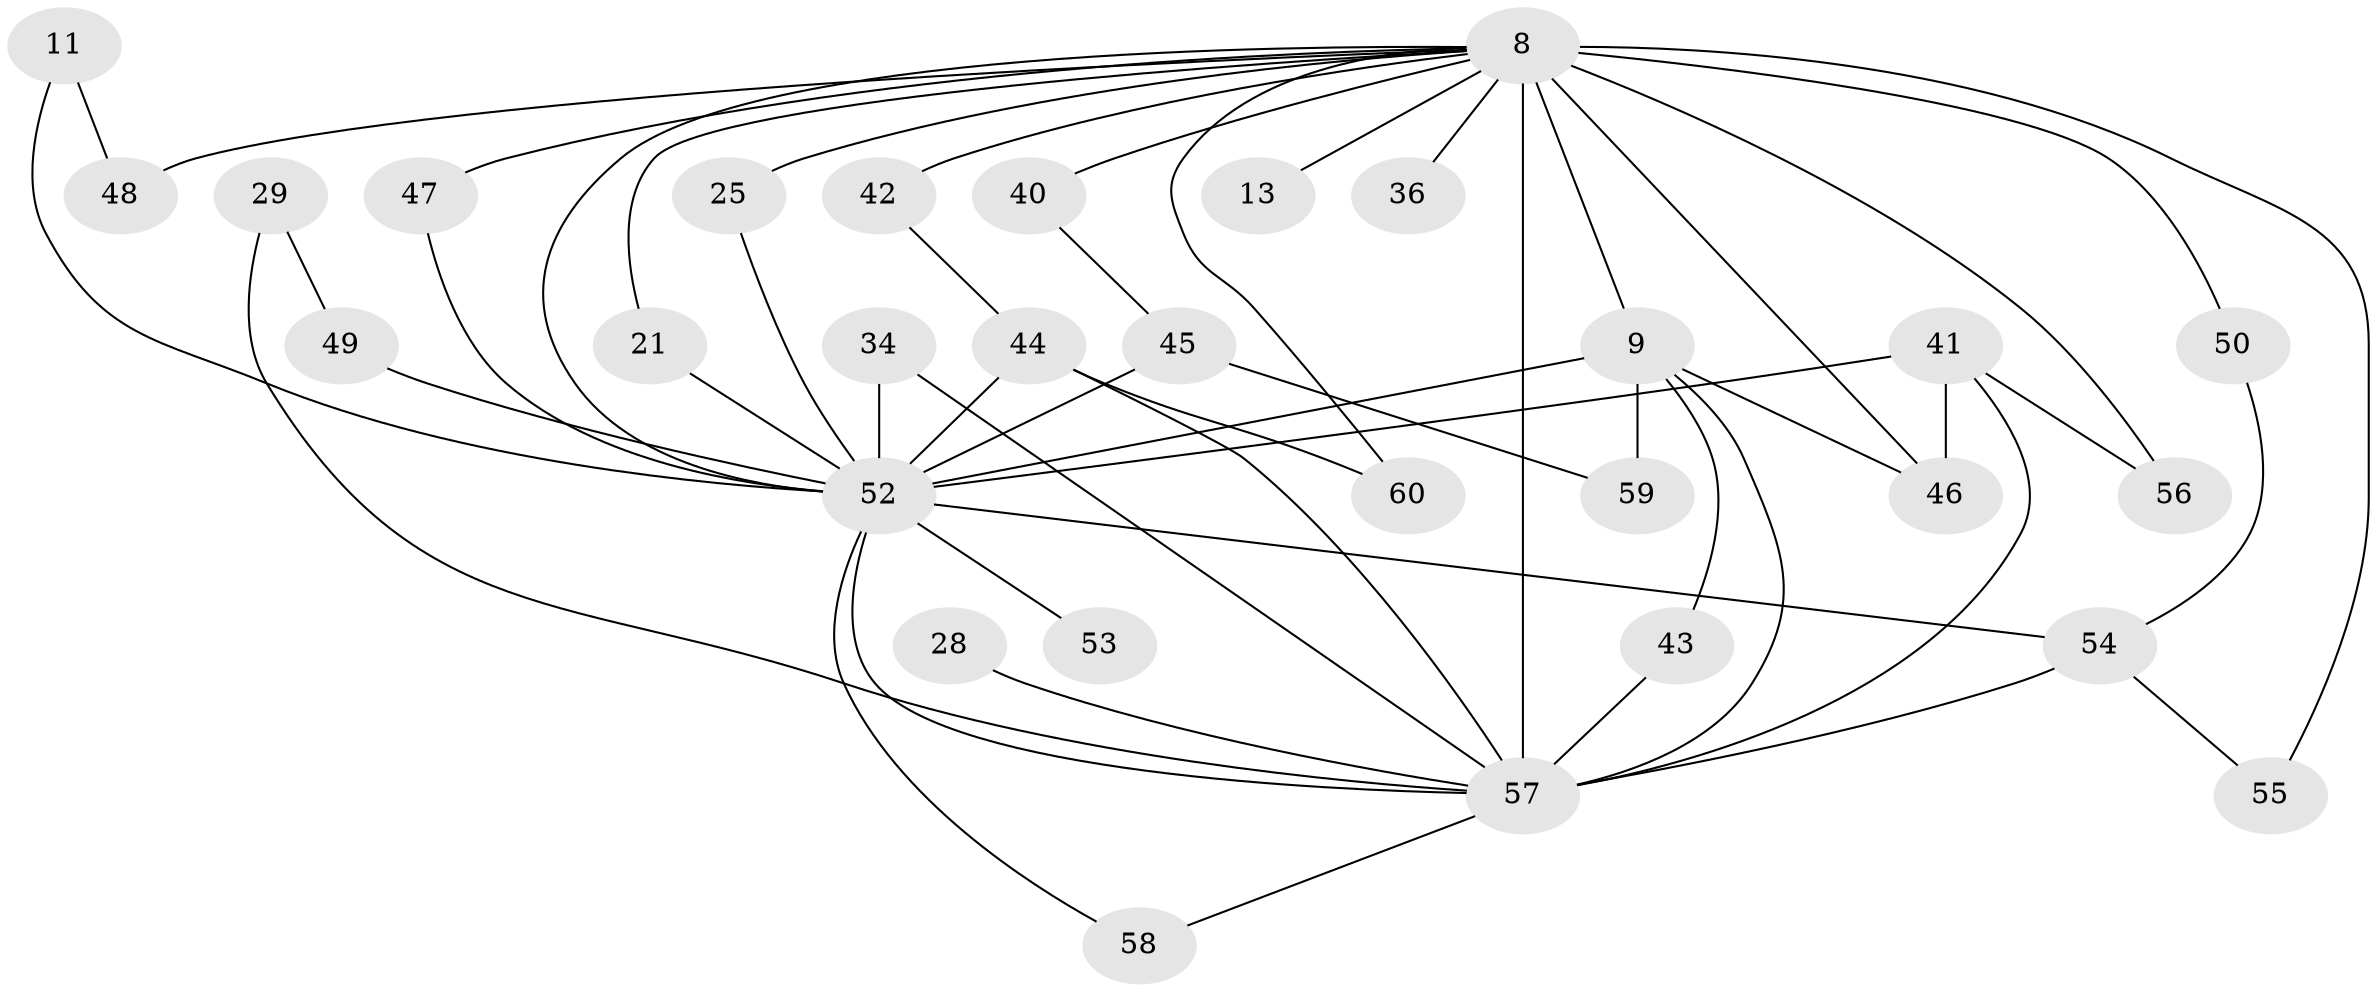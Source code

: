 // original degree distribution, {15: 0.03333333333333333, 18: 0.016666666666666666, 13: 0.016666666666666666, 16: 0.05, 14: 0.016666666666666666, 11: 0.016666666666666666, 23: 0.016666666666666666, 3: 0.21666666666666667, 2: 0.48333333333333334, 6: 0.03333333333333333, 4: 0.1}
// Generated by graph-tools (version 1.1) at 2025/44/03/09/25 04:44:10]
// undirected, 30 vertices, 52 edges
graph export_dot {
graph [start="1"]
  node [color=gray90,style=filled];
  8 [super="+7+4"];
  9 [super="+3"];
  11;
  13;
  21;
  25;
  28;
  29;
  34;
  36;
  40;
  41 [super="+38+37"];
  42;
  43;
  44 [super="+31"];
  45 [super="+26"];
  46 [super="+27"];
  47 [super="+35"];
  48 [super="+20"];
  49;
  50;
  52 [super="+24+10"];
  53;
  54 [super="+19+51"];
  55;
  56;
  57 [super="+39+33+6"];
  58;
  59 [super="+32"];
  60;
  8 -- 9 [weight=8];
  8 -- 21;
  8 -- 48 [weight=3];
  8 -- 50;
  8 -- 55;
  8 -- 40;
  8 -- 60;
  8 -- 46 [weight=2];
  8 -- 36;
  8 -- 42;
  8 -- 13 [weight=2];
  8 -- 47 [weight=2];
  8 -- 56;
  8 -- 25;
  8 -- 57 [weight=11];
  8 -- 52 [weight=9];
  9 -- 46 [weight=2];
  9 -- 43;
  9 -- 52 [weight=5];
  9 -- 57 [weight=5];
  9 -- 59;
  11 -- 48;
  11 -- 52;
  21 -- 52;
  25 -- 52;
  28 -- 57;
  29 -- 49;
  29 -- 57 [weight=2];
  34 -- 52;
  34 -- 57;
  40 -- 45;
  41 -- 52 [weight=2];
  41 -- 56;
  41 -- 46;
  41 -- 57;
  42 -- 44;
  43 -- 57;
  44 -- 52 [weight=2];
  44 -- 60;
  44 -- 57 [weight=3];
  45 -- 52 [weight=4];
  45 -- 59;
  47 -- 52;
  49 -- 52;
  50 -- 54;
  52 -- 53 [weight=2];
  52 -- 54 [weight=4];
  52 -- 58;
  52 -- 57 [weight=4];
  54 -- 55;
  54 -- 57;
  57 -- 58;
}
